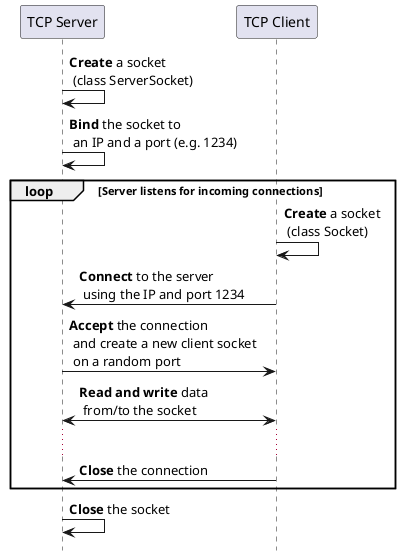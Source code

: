 @startuml client-server-workflow
hide footbox

participant "TCP Server" as server
participant "TCP Client" as client

server -> server : **Create** a socket \n (class ServerSocket)

server -> server : **Bind** the socket to \n an IP and a port (e.g. 1234)

loop Server listens for incoming connections
    client -> client : **Create** a socket \n (class Socket)
    client -> server : **Connect** to the server \n using the IP and port 1234
    server -> client : **Accept** the connection \n and create a new client socket \n on a random port
    server <-> client : **Read and write** data \n from/to the socket
    ...
    client -> server : **Close** the connection
end

server -> server : **Close** the socket
@enduml
